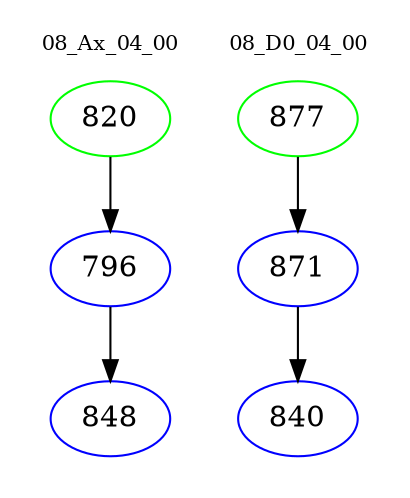 digraph{
subgraph cluster_0 {
color = white
label = "08_Ax_04_00";
fontsize=10;
T0_820 [label="820", color="green"]
T0_820 -> T0_796 [color="black"]
T0_796 [label="796", color="blue"]
T0_796 -> T0_848 [color="black"]
T0_848 [label="848", color="blue"]
}
subgraph cluster_1 {
color = white
label = "08_D0_04_00";
fontsize=10;
T1_877 [label="877", color="green"]
T1_877 -> T1_871 [color="black"]
T1_871 [label="871", color="blue"]
T1_871 -> T1_840 [color="black"]
T1_840 [label="840", color="blue"]
}
}
